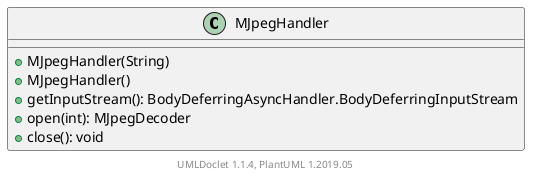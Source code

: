 @startuml

    class MJpegHandler [[MJpegHandler.html]] {
        +MJpegHandler(String)
        +MJpegHandler()
        +getInputStream(): BodyDeferringAsyncHandler.BodyDeferringInputStream
        +open(int): MJpegDecoder
        +close(): void
    }


    center footer UMLDoclet 1.1.4, PlantUML 1.2019.05
@enduml
